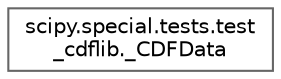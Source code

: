 digraph "Graphical Class Hierarchy"
{
 // LATEX_PDF_SIZE
  bgcolor="transparent";
  edge [fontname=Helvetica,fontsize=10,labelfontname=Helvetica,labelfontsize=10];
  node [fontname=Helvetica,fontsize=10,shape=box,height=0.2,width=0.4];
  rankdir="LR";
  Node0 [id="Node000000",label="scipy.special.tests.test\l_cdflib._CDFData",height=0.2,width=0.4,color="grey40", fillcolor="white", style="filled",URL="$d6/dac/classscipy_1_1special_1_1tests_1_1test__cdflib_1_1__CDFData.html",tooltip=" "];
}

